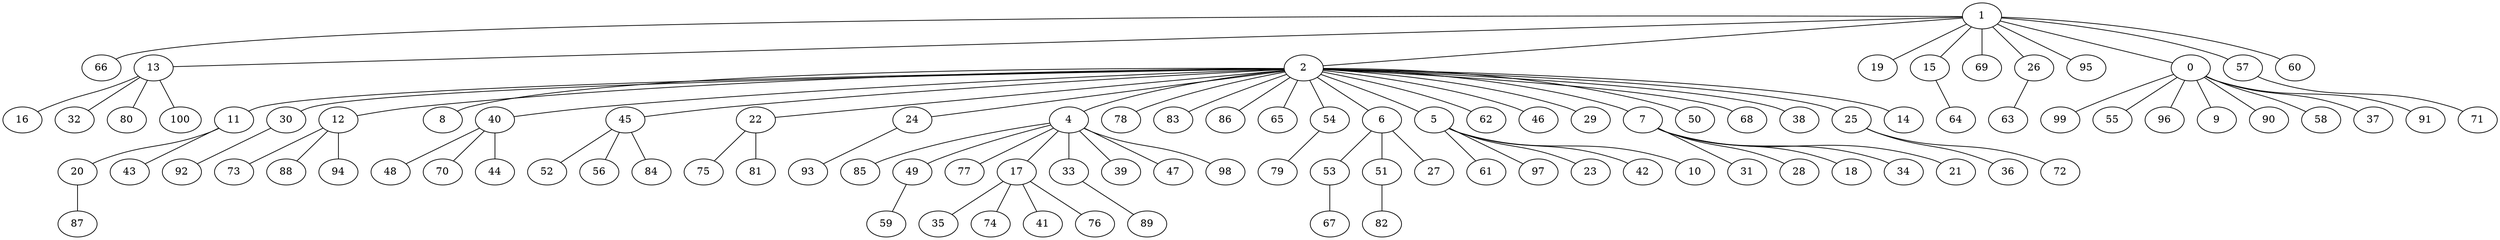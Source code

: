 strict graph G {
1;
66;
13;
2;
19;
15;
69;
26;
95;
0;
57;
60;
16;
32;
80;
100;
11;
30;
12;
8;
40;
45;
22;
24;
4;
78;
83;
86;
65;
54;
6;
5;
62;
46;
29;
7;
50;
68;
38;
25;
14;
64;
63;
99;
55;
96;
9;
90;
58;
37;
91;
71;
20;
43;
92;
73;
88;
94;
48;
70;
44;
52;
56;
84;
75;
81;
93;
85;
49;
77;
17;
33;
39;
47;
98;
79;
53;
51;
27;
61;
97;
23;
42;
10;
31;
28;
18;
34;
21;
36;
72;
87;
59;
35;
74;
41;
76;
89;
67;
82;
2 -- 14;
6 -- 51;
2 -- 29;
1 -- 2;
1 -- 69;
1 -- 57;
25 -- 36;
45 -- 52;
13 -- 100;
4 -- 49;
13 -- 32;
0 -- 9;
4 -- 17;
2 -- 45;
4 -- 85;
1 -- 13;
1 -- 0;
2 -- 11;
6 -- 27;
2 -- 30;
7 -- 31;
0 -- 96;
40 -- 70;
2 -- 78;
2 -- 62;
11 -- 43;
30 -- 92;
1 -- 60;
17 -- 41;
51 -- 82;
2 -- 54;
40 -- 48;
2 -- 5;
1 -- 95;
53 -- 67;
4 -- 98;
2 -- 40;
0 -- 58;
7 -- 18;
2 -- 65;
2 -- 50;
2 -- 25;
2 -- 68;
40 -- 44;
13 -- 16;
2 -- 86;
22 -- 75;
49 -- 59;
0 -- 37;
0 -- 91;
24 -- 93;
7 -- 21;
2 -- 46;
5 -- 97;
26 -- 63;
2 -- 22;
54 -- 79;
17 -- 76;
17 -- 35;
5 -- 23;
13 -- 80;
11 -- 20;
33 -- 89;
57 -- 71;
4 -- 33;
4 -- 47;
12 -- 88;
6 -- 53;
2 -- 38;
17 -- 74;
2 -- 24;
7 -- 28;
1 -- 19;
1 -- 66;
20 -- 87;
0 -- 90;
2 -- 4;
2 -- 7;
2 -- 83;
15 -- 64;
7 -- 34;
12 -- 94;
45 -- 84;
1 -- 15;
5 -- 10;
5 -- 42;
4 -- 39;
12 -- 73;
0 -- 55;
4 -- 77;
5 -- 61;
2 -- 8;
1 -- 26;
2 -- 6;
22 -- 81;
45 -- 56;
25 -- 72;
2 -- 12;
0 -- 99;
}
